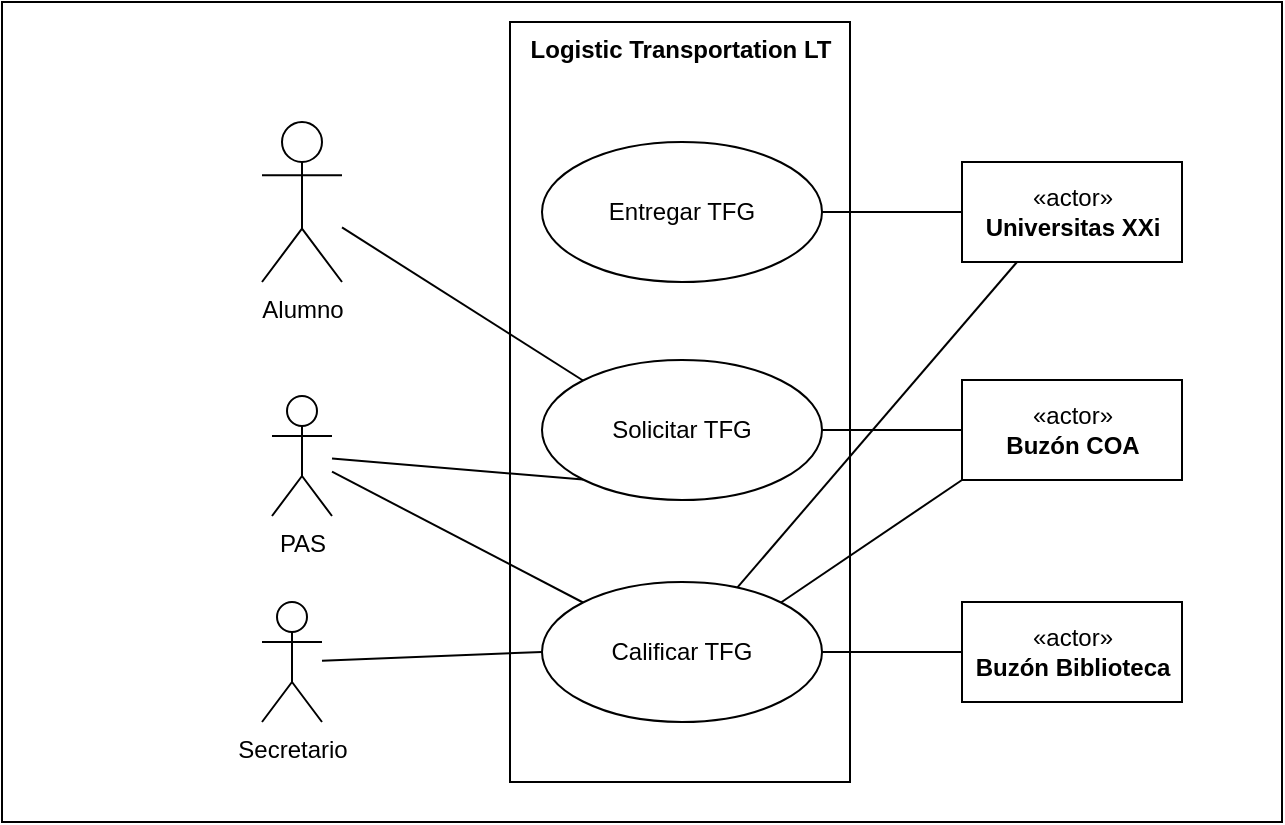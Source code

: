 <mxfile version="14.7.3" type="github">
  <diagram id="ZAMEC2l4v5sprGsMg45G" name="Page-1">
    <mxGraphModel dx="1038" dy="617" grid="1" gridSize="10" guides="1" tooltips="1" connect="1" arrows="1" fold="1" page="1" pageScale="1" pageWidth="827" pageHeight="1169" math="0" shadow="0">
      <root>
        <mxCell id="0" />
        <mxCell id="1" parent="0" />
        <mxCell id="bHxJNriQxPew0C4tS9yS-32" value="Object" style="html=1;" parent="1" vertex="1">
          <mxGeometry x="90" y="150" width="640" height="410" as="geometry" />
        </mxCell>
        <mxCell id="bHxJNriQxPew0C4tS9yS-52" value="&lt;font size=&quot;1&quot;&gt;&lt;b style=&quot;font-size: 12px&quot;&gt;Logistic Transportation LT&lt;/b&gt;&lt;/font&gt;" style="html=1;verticalAlign=top;" parent="1" vertex="1">
          <mxGeometry x="344" y="160" width="170" height="380" as="geometry" />
        </mxCell>
        <mxCell id="bHxJNriQxPew0C4tS9yS-30" style="rounded=0;orthogonalLoop=1;jettySize=auto;html=1;entryX=0;entryY=0;entryDx=0;entryDy=0;startArrow=none;startFill=0;endArrow=none;endFill=0;" parent="1" source="bHxJNriQxPew0C4tS9yS-2" target="bHxJNriQxPew0C4tS9yS-15" edge="1">
          <mxGeometry relative="1" as="geometry" />
        </mxCell>
        <mxCell id="bHxJNriQxPew0C4tS9yS-2" value="Alumno" style="shape=umlActor;verticalLabelPosition=bottom;verticalAlign=top;html=1;" parent="1" vertex="1">
          <mxGeometry x="220" y="210" width="40" height="80" as="geometry" />
        </mxCell>
        <mxCell id="bHxJNriQxPew0C4tS9yS-51" style="edgeStyle=none;rounded=0;orthogonalLoop=1;jettySize=auto;html=1;entryX=0;entryY=0.5;entryDx=0;entryDy=0;startArrow=none;startFill=0;endArrow=none;endFill=0;" parent="1" source="bHxJNriQxPew0C4tS9yS-3" target="bHxJNriQxPew0C4tS9yS-14" edge="1">
          <mxGeometry relative="1" as="geometry" />
        </mxCell>
        <mxCell id="bHxJNriQxPew0C4tS9yS-3" value="Secretario" style="shape=umlActor;verticalLabelPosition=bottom;verticalAlign=top;html=1;" parent="1" vertex="1">
          <mxGeometry x="220" y="450" width="30" height="60" as="geometry" />
        </mxCell>
        <mxCell id="bHxJNriQxPew0C4tS9yS-47" style="edgeStyle=none;rounded=0;orthogonalLoop=1;jettySize=auto;html=1;entryX=0;entryY=1;entryDx=0;entryDy=0;startArrow=none;startFill=0;endArrow=none;endFill=0;" parent="1" source="bHxJNriQxPew0C4tS9yS-4" target="bHxJNriQxPew0C4tS9yS-15" edge="1">
          <mxGeometry relative="1" as="geometry" />
        </mxCell>
        <mxCell id="bHxJNriQxPew0C4tS9yS-48" style="edgeStyle=none;rounded=0;orthogonalLoop=1;jettySize=auto;html=1;entryX=0;entryY=0;entryDx=0;entryDy=0;startArrow=none;startFill=0;endArrow=none;endFill=0;" parent="1" source="bHxJNriQxPew0C4tS9yS-4" target="bHxJNriQxPew0C4tS9yS-14" edge="1">
          <mxGeometry relative="1" as="geometry" />
        </mxCell>
        <mxCell id="bHxJNriQxPew0C4tS9yS-4" value="PAS" style="shape=umlActor;verticalLabelPosition=bottom;verticalAlign=top;html=1;" parent="1" vertex="1">
          <mxGeometry x="225" y="347" width="30" height="60" as="geometry" />
        </mxCell>
        <mxCell id="bHxJNriQxPew0C4tS9yS-42" style="edgeStyle=none;rounded=0;orthogonalLoop=1;jettySize=auto;html=1;exitX=1;exitY=0.5;exitDx=0;exitDy=0;entryX=0;entryY=0.5;entryDx=0;entryDy=0;startArrow=none;startFill=0;endArrow=none;endFill=0;" parent="1" source="bHxJNriQxPew0C4tS9yS-13" target="bHxJNriQxPew0C4tS9yS-36" edge="1">
          <mxGeometry relative="1" as="geometry" />
        </mxCell>
        <mxCell id="bHxJNriQxPew0C4tS9yS-13" value="Entregar TFG" style="ellipse;whiteSpace=wrap;html=1;" parent="1" vertex="1">
          <mxGeometry x="360" y="220" width="140" height="70" as="geometry" />
        </mxCell>
        <mxCell id="bHxJNriQxPew0C4tS9yS-38" style="edgeStyle=none;rounded=0;orthogonalLoop=1;jettySize=auto;html=1;entryX=0.25;entryY=1;entryDx=0;entryDy=0;startArrow=none;startFill=0;endArrow=none;endFill=0;" parent="1" source="bHxJNriQxPew0C4tS9yS-14" target="bHxJNriQxPew0C4tS9yS-36" edge="1">
          <mxGeometry relative="1" as="geometry" />
        </mxCell>
        <mxCell id="bHxJNriQxPew0C4tS9yS-39" style="edgeStyle=none;rounded=0;orthogonalLoop=1;jettySize=auto;html=1;exitX=1;exitY=0;exitDx=0;exitDy=0;entryX=0;entryY=1;entryDx=0;entryDy=0;startArrow=none;startFill=0;endArrow=none;endFill=0;" parent="1" source="bHxJNriQxPew0C4tS9yS-14" target="bHxJNriQxPew0C4tS9yS-31" edge="1">
          <mxGeometry relative="1" as="geometry" />
        </mxCell>
        <mxCell id="bHxJNriQxPew0C4tS9yS-40" style="edgeStyle=none;rounded=0;orthogonalLoop=1;jettySize=auto;html=1;exitX=1;exitY=0.5;exitDx=0;exitDy=0;startArrow=none;startFill=0;endArrow=none;endFill=0;" parent="1" source="bHxJNriQxPew0C4tS9yS-14" target="bHxJNriQxPew0C4tS9yS-35" edge="1">
          <mxGeometry relative="1" as="geometry" />
        </mxCell>
        <mxCell id="bHxJNriQxPew0C4tS9yS-14" value="Calificar TFG" style="ellipse;whiteSpace=wrap;html=1;" parent="1" vertex="1">
          <mxGeometry x="360" y="440" width="140" height="70" as="geometry" />
        </mxCell>
        <mxCell id="bHxJNriQxPew0C4tS9yS-37" style="edgeStyle=none;rounded=0;orthogonalLoop=1;jettySize=auto;html=1;entryX=0;entryY=0.5;entryDx=0;entryDy=0;startArrow=none;startFill=0;endArrow=none;endFill=0;" parent="1" source="bHxJNriQxPew0C4tS9yS-15" target="bHxJNriQxPew0C4tS9yS-31" edge="1">
          <mxGeometry relative="1" as="geometry" />
        </mxCell>
        <mxCell id="bHxJNriQxPew0C4tS9yS-15" value="Solicitar TFG" style="ellipse;whiteSpace=wrap;html=1;" parent="1" vertex="1">
          <mxGeometry x="360" y="329" width="140" height="70" as="geometry" />
        </mxCell>
        <mxCell id="bHxJNriQxPew0C4tS9yS-31" value="«actor»&lt;br&gt;&lt;b&gt;Buzón COA&lt;/b&gt;" style="html=1;" parent="1" vertex="1">
          <mxGeometry x="570" y="339" width="110" height="50" as="geometry" />
        </mxCell>
        <mxCell id="bHxJNriQxPew0C4tS9yS-35" value="«actor»&lt;br&gt;&lt;b&gt;Buzón Biblioteca&lt;/b&gt;" style="html=1;" parent="1" vertex="1">
          <mxGeometry x="570" y="450" width="110" height="50" as="geometry" />
        </mxCell>
        <mxCell id="bHxJNriQxPew0C4tS9yS-36" value="«actor»&lt;br&gt;&lt;b&gt;Universitas XXi&lt;/b&gt;" style="html=1;" parent="1" vertex="1">
          <mxGeometry x="570" y="230" width="110" height="50" as="geometry" />
        </mxCell>
      </root>
    </mxGraphModel>
  </diagram>
</mxfile>
